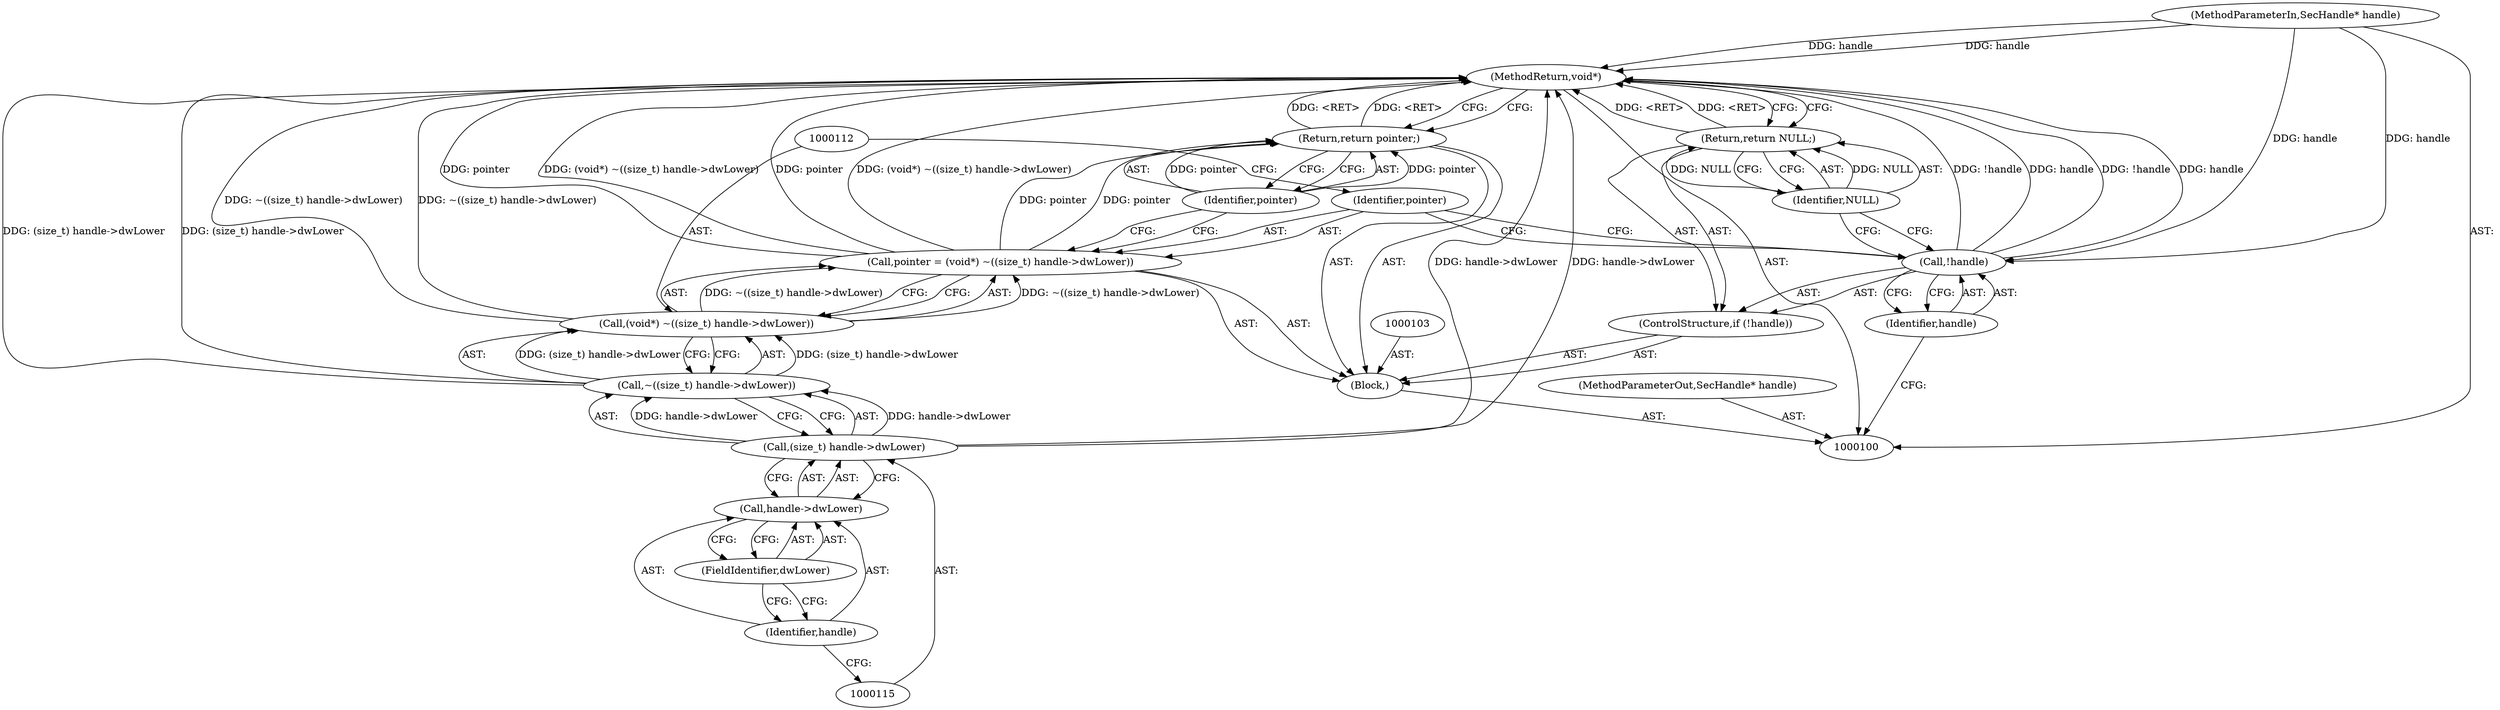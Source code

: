 digraph "1_FreeRDP_0773bb9303d24473fe1185d85a424dfe159aff53_4" {
"1000121" [label="(MethodReturn,void*)"];
"1000101" [label="(MethodParameterIn,SecHandle* handle)"];
"1000151" [label="(MethodParameterOut,SecHandle* handle)"];
"1000119" [label="(Return,return pointer;)"];
"1000120" [label="(Identifier,pointer)"];
"1000102" [label="(Block,)"];
"1000104" [label="(ControlStructure,if (!handle))"];
"1000105" [label="(Call,!handle)"];
"1000106" [label="(Identifier,handle)"];
"1000108" [label="(Identifier,NULL)"];
"1000107" [label="(Return,return NULL;)"];
"1000111" [label="(Call,(void*) ~((size_t) handle->dwLower))"];
"1000109" [label="(Call,pointer = (void*) ~((size_t) handle->dwLower))"];
"1000110" [label="(Identifier,pointer)"];
"1000113" [label="(Call,~((size_t) handle->dwLower))"];
"1000114" [label="(Call,(size_t) handle->dwLower)"];
"1000116" [label="(Call,handle->dwLower)"];
"1000117" [label="(Identifier,handle)"];
"1000118" [label="(FieldIdentifier,dwLower)"];
"1000121" -> "1000100"  [label="AST: "];
"1000121" -> "1000107"  [label="CFG: "];
"1000121" -> "1000119"  [label="CFG: "];
"1000119" -> "1000121"  [label="DDG: <RET>"];
"1000105" -> "1000121"  [label="DDG: !handle"];
"1000105" -> "1000121"  [label="DDG: handle"];
"1000113" -> "1000121"  [label="DDG: (size_t) handle->dwLower"];
"1000111" -> "1000121"  [label="DDG: ~((size_t) handle->dwLower)"];
"1000101" -> "1000121"  [label="DDG: handle"];
"1000109" -> "1000121"  [label="DDG: pointer"];
"1000109" -> "1000121"  [label="DDG: (void*) ~((size_t) handle->dwLower)"];
"1000114" -> "1000121"  [label="DDG: handle->dwLower"];
"1000107" -> "1000121"  [label="DDG: <RET>"];
"1000101" -> "1000100"  [label="AST: "];
"1000101" -> "1000121"  [label="DDG: handle"];
"1000101" -> "1000105"  [label="DDG: handle"];
"1000151" -> "1000100"  [label="AST: "];
"1000119" -> "1000102"  [label="AST: "];
"1000119" -> "1000120"  [label="CFG: "];
"1000120" -> "1000119"  [label="AST: "];
"1000121" -> "1000119"  [label="CFG: "];
"1000119" -> "1000121"  [label="DDG: <RET>"];
"1000120" -> "1000119"  [label="DDG: pointer"];
"1000109" -> "1000119"  [label="DDG: pointer"];
"1000120" -> "1000119"  [label="AST: "];
"1000120" -> "1000109"  [label="CFG: "];
"1000119" -> "1000120"  [label="CFG: "];
"1000120" -> "1000119"  [label="DDG: pointer"];
"1000102" -> "1000100"  [label="AST: "];
"1000103" -> "1000102"  [label="AST: "];
"1000104" -> "1000102"  [label="AST: "];
"1000109" -> "1000102"  [label="AST: "];
"1000119" -> "1000102"  [label="AST: "];
"1000104" -> "1000102"  [label="AST: "];
"1000105" -> "1000104"  [label="AST: "];
"1000107" -> "1000104"  [label="AST: "];
"1000105" -> "1000104"  [label="AST: "];
"1000105" -> "1000106"  [label="CFG: "];
"1000106" -> "1000105"  [label="AST: "];
"1000108" -> "1000105"  [label="CFG: "];
"1000110" -> "1000105"  [label="CFG: "];
"1000105" -> "1000121"  [label="DDG: !handle"];
"1000105" -> "1000121"  [label="DDG: handle"];
"1000101" -> "1000105"  [label="DDG: handle"];
"1000106" -> "1000105"  [label="AST: "];
"1000106" -> "1000100"  [label="CFG: "];
"1000105" -> "1000106"  [label="CFG: "];
"1000108" -> "1000107"  [label="AST: "];
"1000108" -> "1000105"  [label="CFG: "];
"1000107" -> "1000108"  [label="CFG: "];
"1000108" -> "1000107"  [label="DDG: NULL"];
"1000107" -> "1000104"  [label="AST: "];
"1000107" -> "1000108"  [label="CFG: "];
"1000108" -> "1000107"  [label="AST: "];
"1000121" -> "1000107"  [label="CFG: "];
"1000107" -> "1000121"  [label="DDG: <RET>"];
"1000108" -> "1000107"  [label="DDG: NULL"];
"1000111" -> "1000109"  [label="AST: "];
"1000111" -> "1000113"  [label="CFG: "];
"1000112" -> "1000111"  [label="AST: "];
"1000113" -> "1000111"  [label="AST: "];
"1000109" -> "1000111"  [label="CFG: "];
"1000111" -> "1000121"  [label="DDG: ~((size_t) handle->dwLower)"];
"1000111" -> "1000109"  [label="DDG: ~((size_t) handle->dwLower)"];
"1000113" -> "1000111"  [label="DDG: (size_t) handle->dwLower"];
"1000109" -> "1000102"  [label="AST: "];
"1000109" -> "1000111"  [label="CFG: "];
"1000110" -> "1000109"  [label="AST: "];
"1000111" -> "1000109"  [label="AST: "];
"1000120" -> "1000109"  [label="CFG: "];
"1000109" -> "1000121"  [label="DDG: pointer"];
"1000109" -> "1000121"  [label="DDG: (void*) ~((size_t) handle->dwLower)"];
"1000111" -> "1000109"  [label="DDG: ~((size_t) handle->dwLower)"];
"1000109" -> "1000119"  [label="DDG: pointer"];
"1000110" -> "1000109"  [label="AST: "];
"1000110" -> "1000105"  [label="CFG: "];
"1000112" -> "1000110"  [label="CFG: "];
"1000113" -> "1000111"  [label="AST: "];
"1000113" -> "1000114"  [label="CFG: "];
"1000114" -> "1000113"  [label="AST: "];
"1000111" -> "1000113"  [label="CFG: "];
"1000113" -> "1000121"  [label="DDG: (size_t) handle->dwLower"];
"1000113" -> "1000111"  [label="DDG: (size_t) handle->dwLower"];
"1000114" -> "1000113"  [label="DDG: handle->dwLower"];
"1000114" -> "1000113"  [label="AST: "];
"1000114" -> "1000116"  [label="CFG: "];
"1000115" -> "1000114"  [label="AST: "];
"1000116" -> "1000114"  [label="AST: "];
"1000113" -> "1000114"  [label="CFG: "];
"1000114" -> "1000121"  [label="DDG: handle->dwLower"];
"1000114" -> "1000113"  [label="DDG: handle->dwLower"];
"1000116" -> "1000114"  [label="AST: "];
"1000116" -> "1000118"  [label="CFG: "];
"1000117" -> "1000116"  [label="AST: "];
"1000118" -> "1000116"  [label="AST: "];
"1000114" -> "1000116"  [label="CFG: "];
"1000117" -> "1000116"  [label="AST: "];
"1000117" -> "1000115"  [label="CFG: "];
"1000118" -> "1000117"  [label="CFG: "];
"1000118" -> "1000116"  [label="AST: "];
"1000118" -> "1000117"  [label="CFG: "];
"1000116" -> "1000118"  [label="CFG: "];
}
